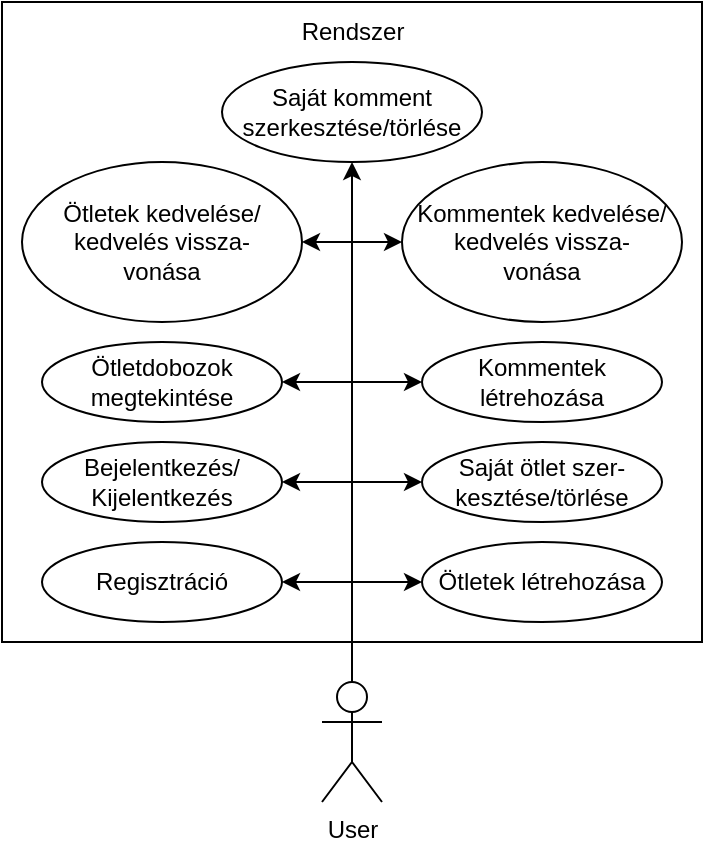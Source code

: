 <mxfile version="24.8.6">
  <diagram name="1 oldal" id="cHvTnoC5aLwgN-uYX5BI">
    <mxGraphModel dx="819" dy="426" grid="1" gridSize="10" guides="1" tooltips="1" connect="1" arrows="1" fold="1" page="1" pageScale="1" pageWidth="827" pageHeight="1169" math="0" shadow="0">
      <root>
        <mxCell id="0" />
        <mxCell id="1" parent="0" />
        <mxCell id="0G4iyGG1_v4yGsugWWcE-2" value="" style="rounded=0;whiteSpace=wrap;html=1;" parent="1" vertex="1">
          <mxGeometry x="290" y="140" width="350" height="320" as="geometry" />
        </mxCell>
        <mxCell id="0G4iyGG1_v4yGsugWWcE-3" value="User" style="shape=umlActor;verticalLabelPosition=bottom;verticalAlign=top;html=1;outlineConnect=0;" parent="1" vertex="1">
          <mxGeometry x="450" y="480" width="30" height="60" as="geometry" />
        </mxCell>
        <mxCell id="0G4iyGG1_v4yGsugWWcE-4" value="Regisztráció" style="ellipse;whiteSpace=wrap;html=1;" parent="1" vertex="1">
          <mxGeometry x="310" y="410" width="120" height="40" as="geometry" />
        </mxCell>
        <mxCell id="0G4iyGG1_v4yGsugWWcE-5" value="Rendszer" style="text;html=1;align=center;verticalAlign=middle;resizable=0;points=[];autosize=1;strokeColor=none;fillColor=none;" parent="1" vertex="1">
          <mxGeometry x="430" y="140" width="70" height="30" as="geometry" />
        </mxCell>
        <mxCell id="0G4iyGG1_v4yGsugWWcE-7" value="Bejelentkezés/&lt;div&gt;Kijelentkezés&lt;/div&gt;" style="ellipse;whiteSpace=wrap;html=1;" parent="1" vertex="1">
          <mxGeometry x="310" y="360" width="120" height="40" as="geometry" />
        </mxCell>
        <mxCell id="0G4iyGG1_v4yGsugWWcE-8" value="Ötletdobozok megtekintése" style="ellipse;whiteSpace=wrap;html=1;" parent="1" vertex="1">
          <mxGeometry x="310" y="310" width="120" height="40" as="geometry" />
        </mxCell>
        <mxCell id="0G4iyGG1_v4yGsugWWcE-9" value="Ötletek létrehozása" style="ellipse;whiteSpace=wrap;html=1;" parent="1" vertex="1">
          <mxGeometry x="500" y="410" width="120" height="40" as="geometry" />
        </mxCell>
        <mxCell id="0G4iyGG1_v4yGsugWWcE-10" value="Saját ötlet szer-&lt;div&gt;kesztése/törlése&lt;/div&gt;" style="ellipse;whiteSpace=wrap;html=1;" parent="1" vertex="1">
          <mxGeometry x="500" y="360" width="120" height="40" as="geometry" />
        </mxCell>
        <mxCell id="0G4iyGG1_v4yGsugWWcE-11" value="Kommentek létrehozása" style="ellipse;whiteSpace=wrap;html=1;" parent="1" vertex="1">
          <mxGeometry x="500" y="310" width="120" height="40" as="geometry" />
        </mxCell>
        <mxCell id="0G4iyGG1_v4yGsugWWcE-12" value="Saját komment&lt;div&gt;szerkesztése/&lt;span style=&quot;background-color: initial;&quot;&gt;törlése&lt;/span&gt;&lt;/div&gt;" style="ellipse;whiteSpace=wrap;html=1;" parent="1" vertex="1">
          <mxGeometry x="400" y="170" width="130" height="50" as="geometry" />
        </mxCell>
        <mxCell id="0G4iyGG1_v4yGsugWWcE-13" value="" style="endArrow=classic;html=1;rounded=0;entryX=0.5;entryY=1;entryDx=0;entryDy=0;exitX=0.5;exitY=0;exitDx=0;exitDy=0;exitPerimeter=0;" parent="1" source="0G4iyGG1_v4yGsugWWcE-3" target="0G4iyGG1_v4yGsugWWcE-12" edge="1">
          <mxGeometry width="50" height="50" relative="1" as="geometry">
            <mxPoint x="465" y="470" as="sourcePoint" />
            <mxPoint x="400" y="540" as="targetPoint" />
          </mxGeometry>
        </mxCell>
        <mxCell id="0G4iyGG1_v4yGsugWWcE-14" value="" style="endArrow=classic;html=1;rounded=0;entryX=1;entryY=0.5;entryDx=0;entryDy=0;exitX=0.5;exitY=0;exitDx=0;exitDy=0;exitPerimeter=0;" parent="1" source="0G4iyGG1_v4yGsugWWcE-3" target="0G4iyGG1_v4yGsugWWcE-8" edge="1">
          <mxGeometry width="50" height="50" relative="1" as="geometry">
            <mxPoint x="470" y="470" as="sourcePoint" />
            <mxPoint x="470" y="340" as="targetPoint" />
            <Array as="points">
              <mxPoint x="465" y="330" />
            </Array>
          </mxGeometry>
        </mxCell>
        <mxCell id="0G4iyGG1_v4yGsugWWcE-15" value="" style="endArrow=classic;html=1;rounded=0;entryX=0;entryY=0.5;entryDx=0;entryDy=0;exitX=0.5;exitY=0;exitDx=0;exitDy=0;exitPerimeter=0;" parent="1" source="0G4iyGG1_v4yGsugWWcE-3" target="0G4iyGG1_v4yGsugWWcE-11" edge="1">
          <mxGeometry width="50" height="50" relative="1" as="geometry">
            <mxPoint x="430" y="410" as="sourcePoint" />
            <mxPoint x="480" y="360" as="targetPoint" />
            <Array as="points">
              <mxPoint x="465" y="330" />
            </Array>
          </mxGeometry>
        </mxCell>
        <mxCell id="0G4iyGG1_v4yGsugWWcE-16" value="" style="endArrow=classic;html=1;rounded=0;entryX=0;entryY=0.5;entryDx=0;entryDy=0;exitX=0.5;exitY=0;exitDx=0;exitDy=0;exitPerimeter=0;" parent="1" source="0G4iyGG1_v4yGsugWWcE-3" target="0G4iyGG1_v4yGsugWWcE-10" edge="1">
          <mxGeometry width="50" height="50" relative="1" as="geometry">
            <mxPoint x="430" y="410" as="sourcePoint" />
            <mxPoint x="480" y="360" as="targetPoint" />
            <Array as="points">
              <mxPoint x="465" y="380" />
            </Array>
          </mxGeometry>
        </mxCell>
        <mxCell id="0G4iyGG1_v4yGsugWWcE-17" value="" style="endArrow=classic;html=1;rounded=0;entryX=1;entryY=0.5;entryDx=0;entryDy=0;exitX=0.5;exitY=0;exitDx=0;exitDy=0;exitPerimeter=0;" parent="1" source="0G4iyGG1_v4yGsugWWcE-3" target="0G4iyGG1_v4yGsugWWcE-7" edge="1">
          <mxGeometry width="50" height="50" relative="1" as="geometry">
            <mxPoint x="430" y="410" as="sourcePoint" />
            <mxPoint x="480" y="360" as="targetPoint" />
            <Array as="points">
              <mxPoint x="465" y="380" />
            </Array>
          </mxGeometry>
        </mxCell>
        <mxCell id="0G4iyGG1_v4yGsugWWcE-18" value="" style="endArrow=classic;html=1;rounded=0;entryX=0;entryY=0.5;entryDx=0;entryDy=0;exitX=0.5;exitY=0;exitDx=0;exitDy=0;exitPerimeter=0;" parent="1" source="0G4iyGG1_v4yGsugWWcE-3" target="0G4iyGG1_v4yGsugWWcE-9" edge="1">
          <mxGeometry width="50" height="50" relative="1" as="geometry">
            <mxPoint x="430" y="470" as="sourcePoint" />
            <mxPoint x="480" y="420" as="targetPoint" />
            <Array as="points">
              <mxPoint x="465" y="430" />
            </Array>
          </mxGeometry>
        </mxCell>
        <mxCell id="0G4iyGG1_v4yGsugWWcE-19" value="" style="endArrow=classic;html=1;rounded=0;exitX=0.5;exitY=0;exitDx=0;exitDy=0;exitPerimeter=0;entryX=1;entryY=0.5;entryDx=0;entryDy=0;" parent="1" source="0G4iyGG1_v4yGsugWWcE-3" target="0G4iyGG1_v4yGsugWWcE-4" edge="1">
          <mxGeometry width="50" height="50" relative="1" as="geometry">
            <mxPoint x="430" y="470" as="sourcePoint" />
            <mxPoint x="480" y="420" as="targetPoint" />
            <Array as="points">
              <mxPoint x="465" y="430" />
            </Array>
          </mxGeometry>
        </mxCell>
        <mxCell id="S_RrZU1Ts7waJg15vX8d-1" value="Ötletek kedvelése/&lt;div&gt;kedvelés vissza-&lt;/div&gt;&lt;div&gt;vonása&lt;/div&gt;" style="ellipse;whiteSpace=wrap;html=1;" vertex="1" parent="1">
          <mxGeometry x="300" y="220" width="140" height="80" as="geometry" />
        </mxCell>
        <mxCell id="S_RrZU1Ts7waJg15vX8d-2" value="Kommentek kedvelése/&lt;div&gt;kedvelés vissza-&lt;/div&gt;&lt;div&gt;vonása&lt;/div&gt;" style="ellipse;whiteSpace=wrap;html=1;" vertex="1" parent="1">
          <mxGeometry x="490" y="220" width="140" height="80" as="geometry" />
        </mxCell>
        <mxCell id="S_RrZU1Ts7waJg15vX8d-3" value="" style="endArrow=classic;html=1;rounded=0;entryX=1;entryY=0.5;entryDx=0;entryDy=0;exitX=0.5;exitY=0;exitDx=0;exitDy=0;exitPerimeter=0;" edge="1" parent="1" source="0G4iyGG1_v4yGsugWWcE-3" target="S_RrZU1Ts7waJg15vX8d-1">
          <mxGeometry width="50" height="50" relative="1" as="geometry">
            <mxPoint x="440" y="340" as="sourcePoint" />
            <mxPoint x="490" y="290" as="targetPoint" />
            <Array as="points">
              <mxPoint x="465" y="260" />
            </Array>
          </mxGeometry>
        </mxCell>
        <mxCell id="S_RrZU1Ts7waJg15vX8d-4" value="" style="endArrow=classic;html=1;rounded=0;entryX=0;entryY=0.5;entryDx=0;entryDy=0;exitX=0.5;exitY=0;exitDx=0;exitDy=0;exitPerimeter=0;" edge="1" parent="1" source="0G4iyGG1_v4yGsugWWcE-3" target="S_RrZU1Ts7waJg15vX8d-2">
          <mxGeometry width="50" height="50" relative="1" as="geometry">
            <mxPoint x="440" y="340" as="sourcePoint" />
            <mxPoint x="490" y="290" as="targetPoint" />
            <Array as="points">
              <mxPoint x="465" y="260" />
            </Array>
          </mxGeometry>
        </mxCell>
      </root>
    </mxGraphModel>
  </diagram>
</mxfile>
